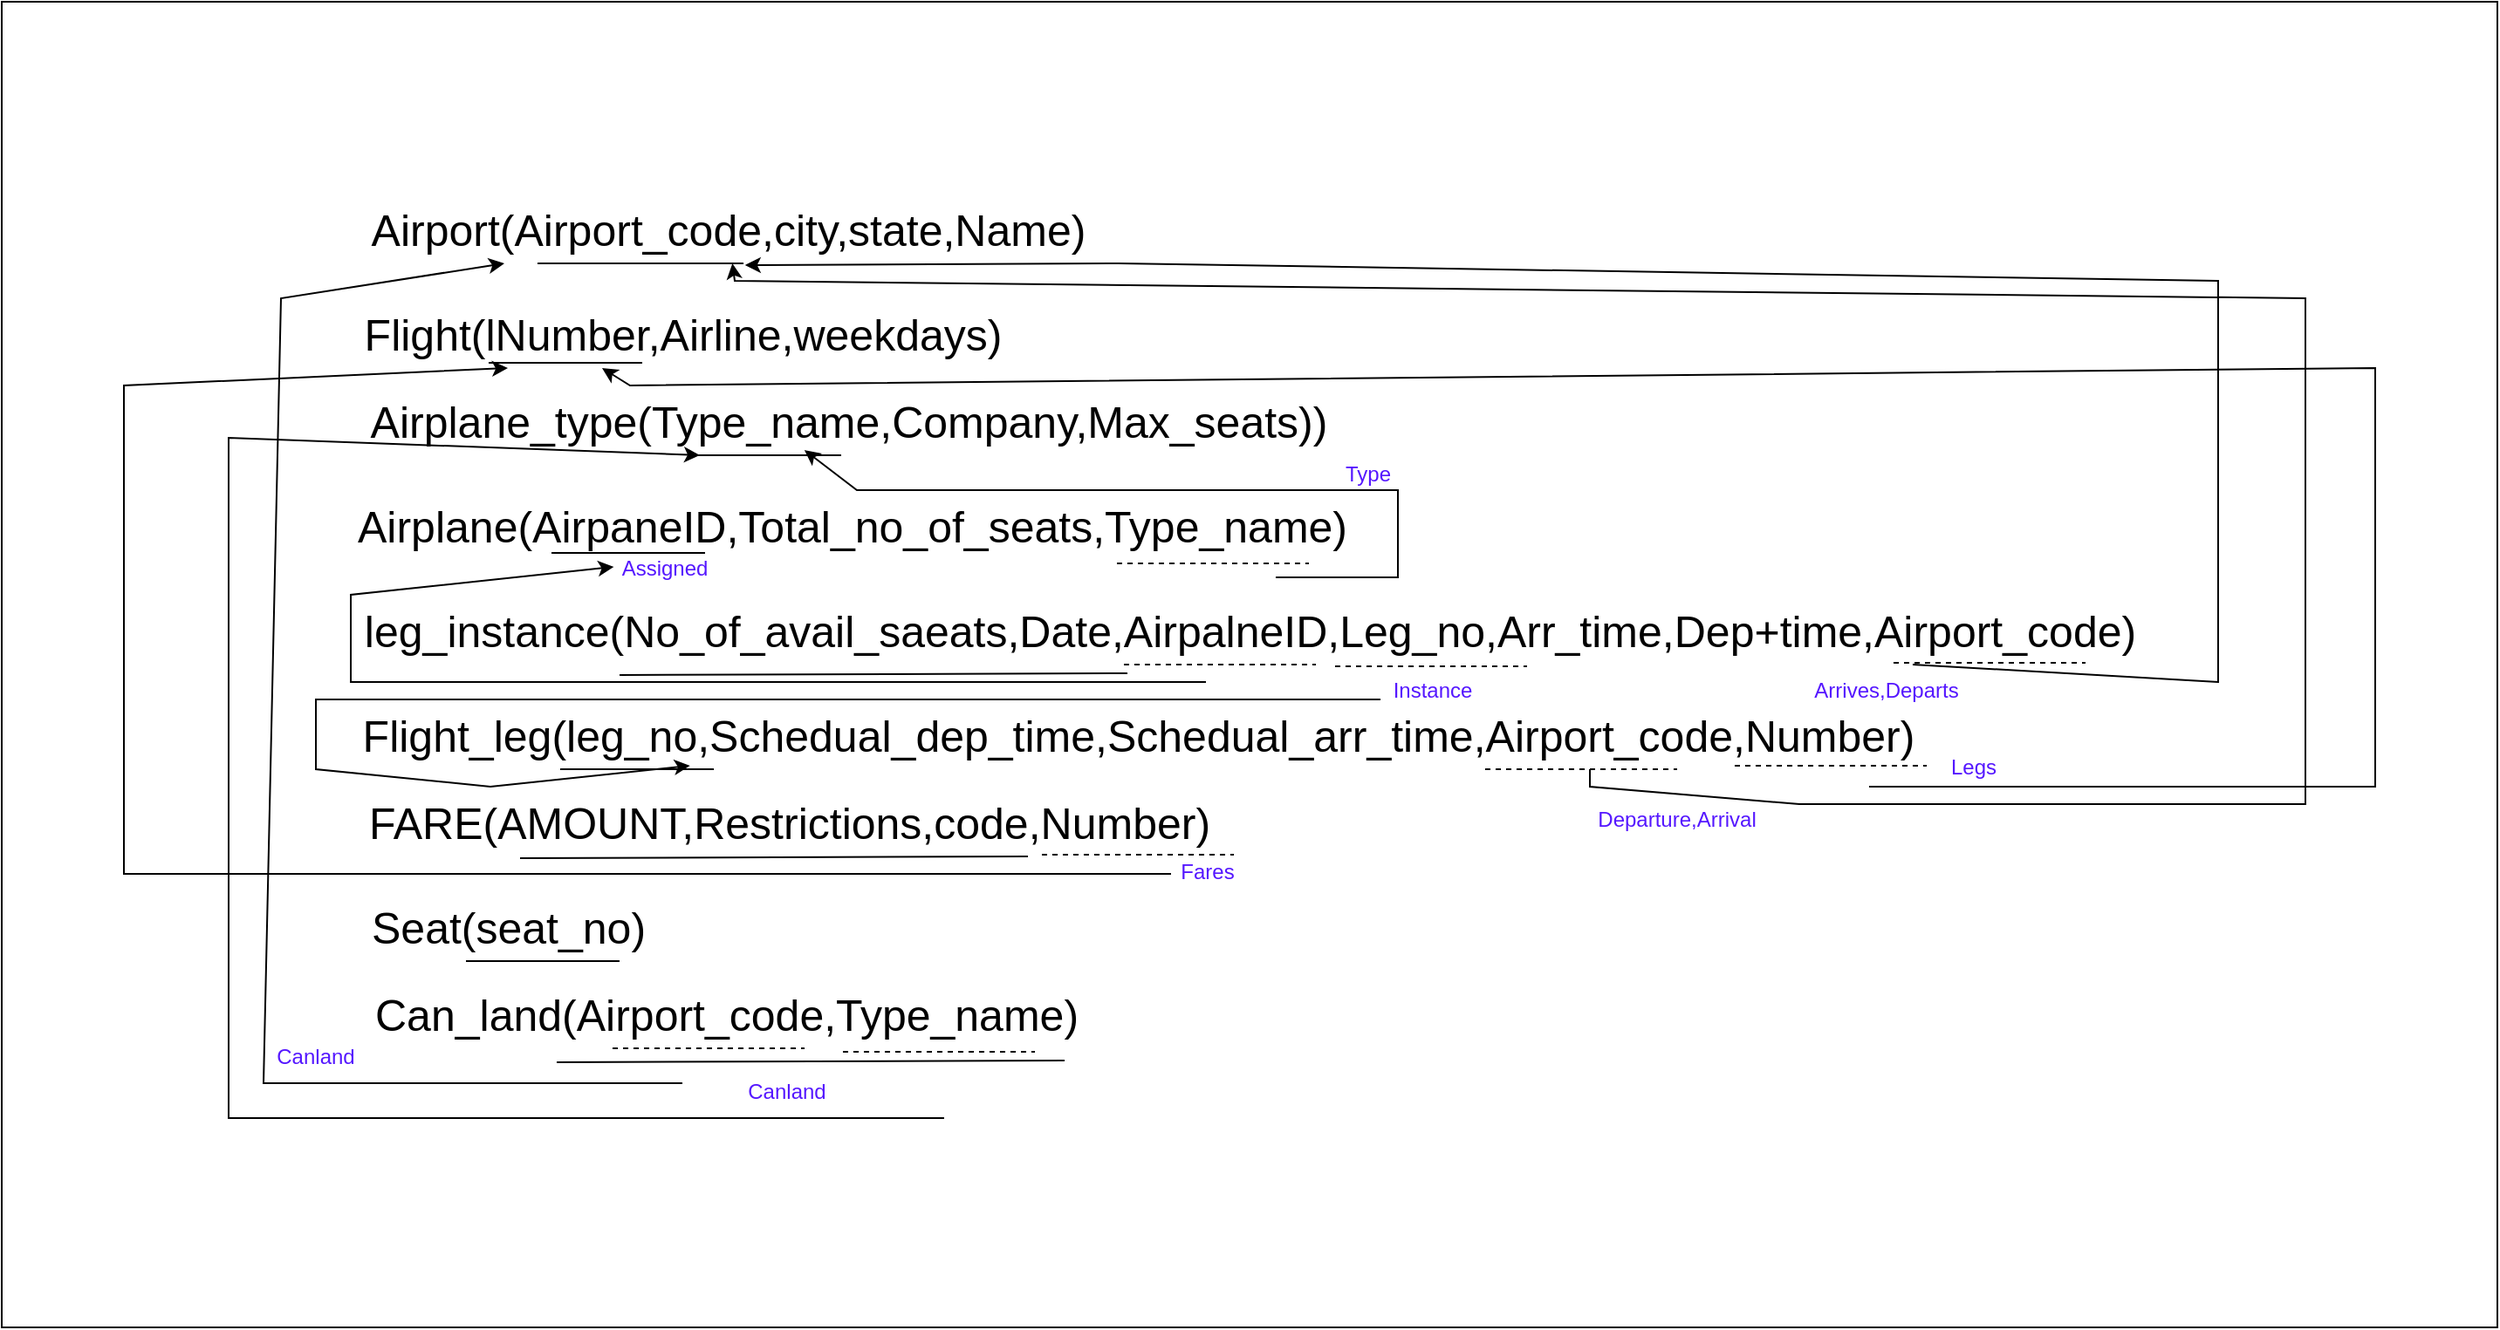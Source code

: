 <mxfile version="24.7.17">
  <diagram name="Page-1" id="PlHeshnkqyI9LTCzySUf">
    <mxGraphModel dx="2276" dy="781" grid="1" gridSize="10" guides="1" tooltips="1" connect="1" arrows="1" fold="1" page="1" pageScale="1" pageWidth="850" pageHeight="1100" math="0" shadow="0">
      <root>
        <mxCell id="0" />
        <mxCell id="1" parent="0" />
        <mxCell id="cCdaDrkrxBN9BAhdTQBS-9" value="" style="rounded=0;whiteSpace=wrap;html=1;" parent="1" vertex="1">
          <mxGeometry x="-600" y="160" width="1430" height="760" as="geometry" />
        </mxCell>
        <mxCell id="cCdaDrkrxBN9BAhdTQBS-2" value="Flight_leg(leg_no,Schedual_dep_time,Schedual_arr_time,Airport_code,Number)" style="text;html=1;align=center;verticalAlign=middle;resizable=0;points=[];autosize=1;strokeColor=none;fillColor=none;fontSize=25;" parent="1" vertex="1">
          <mxGeometry x="-404" y="560" width="910" height="40" as="geometry" />
        </mxCell>
        <mxCell id="cCdaDrkrxBN9BAhdTQBS-3" value="Flight(lNumber,Airline,weekdays)" style="text;html=1;align=center;verticalAlign=middle;resizable=0;points=[];autosize=1;strokeColor=none;fillColor=none;fontSize=25;" parent="1" vertex="1">
          <mxGeometry x="-405" y="330" width="390" height="40" as="geometry" />
        </mxCell>
        <mxCell id="cCdaDrkrxBN9BAhdTQBS-4" value="FARE(AMOUNT,Restrictions,code,Number)" style="text;html=1;align=center;verticalAlign=middle;resizable=0;points=[];autosize=1;strokeColor=none;fillColor=none;fontSize=25;" parent="1" vertex="1">
          <mxGeometry x="-404" y="610" width="510" height="40" as="geometry" />
        </mxCell>
        <mxCell id="cCdaDrkrxBN9BAhdTQBS-5" value="Airplane_type(Type_name,Company,Max_seats))" style="text;html=1;align=center;verticalAlign=middle;resizable=0;points=[];autosize=1;strokeColor=none;fillColor=none;fontSize=25;" parent="1" vertex="1">
          <mxGeometry x="-400" y="380" width="570" height="40" as="geometry" />
        </mxCell>
        <mxCell id="cCdaDrkrxBN9BAhdTQBS-6" value="Airplane(AirpaneID,Total_no_of_seats,Type_name)" style="text;html=1;align=center;verticalAlign=middle;resizable=0;points=[];autosize=1;strokeColor=none;fillColor=none;fontSize=25;" parent="1" vertex="1">
          <mxGeometry x="-408" y="440" width="590" height="40" as="geometry" />
        </mxCell>
        <mxCell id="cCdaDrkrxBN9BAhdTQBS-7" value="leg_instance(No_of_avail_saeats,Date,AirpalneID,Leg_no,Arr_time,Dep+time,Airport_code)" style="text;html=1;align=center;verticalAlign=middle;resizable=0;points=[];autosize=1;strokeColor=none;fillColor=none;fontSize=25;" parent="1" vertex="1">
          <mxGeometry x="-405" y="500" width="1040" height="40" as="geometry" />
        </mxCell>
        <mxCell id="cCdaDrkrxBN9BAhdTQBS-10" value="Seat(seat_no)" style="text;html=1;align=center;verticalAlign=middle;resizable=0;points=[];autosize=1;strokeColor=none;fillColor=none;fontSize=25;" parent="1" vertex="1">
          <mxGeometry x="-400" y="670" width="180" height="40" as="geometry" />
        </mxCell>
        <mxCell id="cCdaDrkrxBN9BAhdTQBS-11" value="Airport(Airport_code,city,state,Name)" style="text;html=1;align=center;verticalAlign=middle;resizable=0;points=[];autosize=1;strokeColor=none;fillColor=none;fontSize=25;" parent="1" vertex="1">
          <mxGeometry x="-399" y="270" width="430" height="40" as="geometry" />
        </mxCell>
        <mxCell id="cCdaDrkrxBN9BAhdTQBS-12" value="" style="endArrow=none;html=1;rounded=0;" parent="1" edge="1">
          <mxGeometry width="50" height="50" relative="1" as="geometry">
            <mxPoint x="-175" y="310" as="sourcePoint" />
            <mxPoint x="-293" y="310.002" as="targetPoint" />
          </mxGeometry>
        </mxCell>
        <mxCell id="cCdaDrkrxBN9BAhdTQBS-13" value="" style="endArrow=none;html=1;rounded=0;" parent="1" edge="1">
          <mxGeometry width="50" height="50" relative="1" as="geometry">
            <mxPoint x="-233" y="367" as="sourcePoint" />
            <mxPoint x="-321" y="367.002" as="targetPoint" />
          </mxGeometry>
        </mxCell>
        <mxCell id="cCdaDrkrxBN9BAhdTQBS-14" value="" style="endArrow=none;html=1;rounded=0;" parent="1" edge="1">
          <mxGeometry width="50" height="50" relative="1" as="geometry">
            <mxPoint x="-119" y="420" as="sourcePoint" />
            <mxPoint x="-207" y="420.002" as="targetPoint" />
          </mxGeometry>
        </mxCell>
        <mxCell id="cCdaDrkrxBN9BAhdTQBS-15" value="" style="endArrow=none;html=1;rounded=0;" parent="1" edge="1">
          <mxGeometry width="50" height="50" relative="1" as="geometry">
            <mxPoint x="-197" y="476" as="sourcePoint" />
            <mxPoint x="-285" y="476.002" as="targetPoint" />
          </mxGeometry>
        </mxCell>
        <mxCell id="cCdaDrkrxBN9BAhdTQBS-16" value="" style="endArrow=none;html=1;rounded=0;" parent="1" edge="1">
          <mxGeometry width="50" height="50" relative="1" as="geometry">
            <mxPoint x="-246" y="546" as="sourcePoint" />
            <mxPoint x="45" y="545.002" as="targetPoint" />
          </mxGeometry>
        </mxCell>
        <mxCell id="cCdaDrkrxBN9BAhdTQBS-17" value="" style="endArrow=none;html=1;rounded=0;" parent="1" edge="1">
          <mxGeometry width="50" height="50" relative="1" as="geometry">
            <mxPoint x="-303" y="651" as="sourcePoint" />
            <mxPoint x="-12" y="650.002" as="targetPoint" />
          </mxGeometry>
        </mxCell>
        <mxCell id="cCdaDrkrxBN9BAhdTQBS-18" value="" style="endArrow=none;html=1;rounded=0;" parent="1" edge="1">
          <mxGeometry width="50" height="50" relative="1" as="geometry">
            <mxPoint x="-192" y="600" as="sourcePoint" />
            <mxPoint x="-280" y="600.002" as="targetPoint" />
          </mxGeometry>
        </mxCell>
        <mxCell id="cCdaDrkrxBN9BAhdTQBS-19" value="" style="endArrow=none;html=1;rounded=0;" parent="1" edge="1">
          <mxGeometry width="50" height="50" relative="1" as="geometry">
            <mxPoint x="-246" y="710" as="sourcePoint" />
            <mxPoint x="-334" y="710.002" as="targetPoint" />
          </mxGeometry>
        </mxCell>
        <mxCell id="2ty1knG1eM7zC8Bu9mtG-1" value="Can_land(Airport_code,Type_name)" style="text;html=1;align=center;verticalAlign=middle;resizable=0;points=[];autosize=1;strokeColor=none;fillColor=none;fontSize=25;" vertex="1" parent="1">
          <mxGeometry x="-400" y="720" width="430" height="40" as="geometry" />
        </mxCell>
        <mxCell id="2ty1knG1eM7zC8Bu9mtG-2" value="" style="endArrow=none;dashed=1;html=1;rounded=0;" edge="1" parent="1">
          <mxGeometry width="50" height="50" relative="1" as="geometry">
            <mxPoint x="-250" y="760" as="sourcePoint" />
            <mxPoint x="-140" y="760" as="targetPoint" />
          </mxGeometry>
        </mxCell>
        <mxCell id="2ty1knG1eM7zC8Bu9mtG-3" value="" style="endArrow=none;dashed=1;html=1;rounded=0;" edge="1" parent="1">
          <mxGeometry width="50" height="50" relative="1" as="geometry">
            <mxPoint x="-118" y="762" as="sourcePoint" />
            <mxPoint x="-8" y="762" as="targetPoint" />
          </mxGeometry>
        </mxCell>
        <mxCell id="2ty1knG1eM7zC8Bu9mtG-4" value="" style="endArrow=none;html=1;rounded=0;" edge="1" parent="1">
          <mxGeometry width="50" height="50" relative="1" as="geometry">
            <mxPoint x="-282" y="768" as="sourcePoint" />
            <mxPoint x="9" y="767.002" as="targetPoint" />
          </mxGeometry>
        </mxCell>
        <mxCell id="2ty1knG1eM7zC8Bu9mtG-8" value="" style="endArrow=none;dashed=1;html=1;rounded=0;" edge="1" parent="1">
          <mxGeometry width="50" height="50" relative="1" as="geometry">
            <mxPoint x="250" y="600" as="sourcePoint" />
            <mxPoint x="360" y="600" as="targetPoint" />
          </mxGeometry>
        </mxCell>
        <mxCell id="2ty1knG1eM7zC8Bu9mtG-10" value="" style="endArrow=classic;html=1;rounded=0;" edge="1" parent="1" target="cCdaDrkrxBN9BAhdTQBS-11">
          <mxGeometry width="50" height="50" relative="1" as="geometry">
            <mxPoint x="310" y="600" as="sourcePoint" />
            <mxPoint x="730" y="470" as="targetPoint" />
            <Array as="points">
              <mxPoint x="310" y="610" />
              <mxPoint x="430" y="620" />
              <mxPoint x="720" y="620" />
              <mxPoint x="720" y="330" />
              <mxPoint x="-180" y="320" />
            </Array>
          </mxGeometry>
        </mxCell>
        <mxCell id="2ty1knG1eM7zC8Bu9mtG-11" value="&lt;font color=&quot;#5517ff&quot;&gt;Departure,Arrival&lt;/font&gt;" style="text;html=1;align=center;verticalAlign=middle;whiteSpace=wrap;rounded=0;" vertex="1" parent="1">
          <mxGeometry x="330" y="614" width="60" height="30" as="geometry" />
        </mxCell>
        <mxCell id="2ty1knG1eM7zC8Bu9mtG-14" value="" style="endArrow=classic;html=1;rounded=0;" edge="1" parent="1" target="cCdaDrkrxBN9BAhdTQBS-11">
          <mxGeometry width="50" height="50" relative="1" as="geometry">
            <mxPoint x="-210" y="780" as="sourcePoint" />
            <mxPoint x="-270" y="310" as="targetPoint" />
            <Array as="points">
              <mxPoint x="-450" y="780" />
              <mxPoint x="-440" y="330" />
            </Array>
          </mxGeometry>
        </mxCell>
        <mxCell id="2ty1knG1eM7zC8Bu9mtG-15" value="&lt;font color=&quot;#5517ff&quot;&gt;Canland&lt;/font&gt;" style="text;html=1;align=center;verticalAlign=middle;whiteSpace=wrap;rounded=0;" vertex="1" parent="1">
          <mxGeometry x="-450" y="750" width="60" height="30" as="geometry" />
        </mxCell>
        <mxCell id="2ty1knG1eM7zC8Bu9mtG-16" value="" style="endArrow=classic;html=1;rounded=0;" edge="1" parent="1">
          <mxGeometry width="50" height="50" relative="1" as="geometry">
            <mxPoint x="-60" y="800" as="sourcePoint" />
            <mxPoint x="-200" y="420" as="targetPoint" />
            <Array as="points">
              <mxPoint x="-470" y="800" />
              <mxPoint x="-470" y="410" />
            </Array>
          </mxGeometry>
        </mxCell>
        <mxCell id="2ty1knG1eM7zC8Bu9mtG-20" value="&lt;font color=&quot;#5517ff&quot;&gt;Canland&lt;/font&gt;" style="text;html=1;align=center;verticalAlign=middle;whiteSpace=wrap;rounded=0;" vertex="1" parent="1">
          <mxGeometry x="-180" y="770" width="60" height="30" as="geometry" />
        </mxCell>
        <mxCell id="2ty1knG1eM7zC8Bu9mtG-21" value="" style="endArrow=none;dashed=1;html=1;rounded=0;" edge="1" parent="1">
          <mxGeometry width="50" height="50" relative="1" as="geometry">
            <mxPoint x="39" y="482" as="sourcePoint" />
            <mxPoint x="149" y="482" as="targetPoint" />
          </mxGeometry>
        </mxCell>
        <mxCell id="2ty1knG1eM7zC8Bu9mtG-22" value="" style="endArrow=classic;html=1;rounded=0;entryX=0.456;entryY=0.925;entryDx=0;entryDy=0;entryPerimeter=0;" edge="1" parent="1" target="cCdaDrkrxBN9BAhdTQBS-5">
          <mxGeometry width="50" height="50" relative="1" as="geometry">
            <mxPoint x="130" y="490" as="sourcePoint" />
            <mxPoint x="230" y="510" as="targetPoint" />
            <Array as="points">
              <mxPoint x="200" y="490" />
              <mxPoint x="200" y="440" />
              <mxPoint x="-110" y="440" />
            </Array>
          </mxGeometry>
        </mxCell>
        <mxCell id="2ty1knG1eM7zC8Bu9mtG-23" value="&lt;font color=&quot;#5517ff&quot;&gt;Type&lt;/font&gt;" style="text;html=1;align=center;verticalAlign=middle;whiteSpace=wrap;rounded=0;" vertex="1" parent="1">
          <mxGeometry x="153" y="416" width="60" height="30" as="geometry" />
        </mxCell>
        <mxCell id="2ty1knG1eM7zC8Bu9mtG-24" value="" style="endArrow=none;dashed=1;html=1;rounded=0;" edge="1" parent="1">
          <mxGeometry width="50" height="50" relative="1" as="geometry">
            <mxPoint x="43" y="540" as="sourcePoint" />
            <mxPoint x="153" y="540" as="targetPoint" />
          </mxGeometry>
        </mxCell>
        <mxCell id="2ty1knG1eM7zC8Bu9mtG-25" value="" style="endArrow=classic;html=1;rounded=0;entryX=0.269;entryY=1.1;entryDx=0;entryDy=0;entryPerimeter=0;" edge="1" parent="1" target="cCdaDrkrxBN9BAhdTQBS-6">
          <mxGeometry width="50" height="50" relative="1" as="geometry">
            <mxPoint x="90" y="550" as="sourcePoint" />
            <mxPoint x="-60" y="420" as="targetPoint" />
            <Array as="points">
              <mxPoint x="-400" y="550" />
              <mxPoint x="-400" y="500" />
            </Array>
          </mxGeometry>
        </mxCell>
        <mxCell id="2ty1knG1eM7zC8Bu9mtG-26" value="&lt;font color=&quot;#5517ff&quot;&gt;Assigned&lt;/font&gt;" style="text;html=1;align=center;verticalAlign=middle;whiteSpace=wrap;rounded=0;" vertex="1" parent="1">
          <mxGeometry x="-250" y="470" width="60" height="30" as="geometry" />
        </mxCell>
        <mxCell id="2ty1knG1eM7zC8Bu9mtG-29" value="" style="endArrow=none;dashed=1;html=1;rounded=0;" edge="1" parent="1">
          <mxGeometry width="50" height="50" relative="1" as="geometry">
            <mxPoint x="164" y="541" as="sourcePoint" />
            <mxPoint x="274" y="541" as="targetPoint" />
          </mxGeometry>
        </mxCell>
        <mxCell id="2ty1knG1eM7zC8Bu9mtG-30" value="" style="endArrow=classic;html=1;rounded=0;entryX=0.218;entryY=0.95;entryDx=0;entryDy=0;entryPerimeter=0;" edge="1" parent="1" target="cCdaDrkrxBN9BAhdTQBS-2">
          <mxGeometry width="50" height="50" relative="1" as="geometry">
            <mxPoint x="190" y="560" as="sourcePoint" />
            <mxPoint x="110" y="740" as="targetPoint" />
            <Array as="points">
              <mxPoint x="70" y="560" />
              <mxPoint x="-260" y="560" />
              <mxPoint x="-420" y="560" />
              <mxPoint x="-420" y="600" />
              <mxPoint x="-320" y="610" />
            </Array>
          </mxGeometry>
        </mxCell>
        <mxCell id="2ty1knG1eM7zC8Bu9mtG-31" value="&lt;font color=&quot;#5517ff&quot;&gt;Instance&lt;/font&gt;" style="text;html=1;align=center;verticalAlign=middle;whiteSpace=wrap;rounded=0;" vertex="1" parent="1">
          <mxGeometry x="190" y="540" width="60" height="30" as="geometry" />
        </mxCell>
        <mxCell id="2ty1knG1eM7zC8Bu9mtG-32" value="" style="endArrow=none;dashed=1;html=1;rounded=0;" edge="1" parent="1">
          <mxGeometry width="50" height="50" relative="1" as="geometry">
            <mxPoint x="484" y="539" as="sourcePoint" />
            <mxPoint x="594" y="539" as="targetPoint" />
          </mxGeometry>
        </mxCell>
        <mxCell id="2ty1knG1eM7zC8Bu9mtG-33" value="" style="endArrow=classic;html=1;rounded=0;entryX=0.523;entryY=1.025;entryDx=0;entryDy=0;entryPerimeter=0;exitX=0.75;exitY=0;exitDx=0;exitDy=0;" edge="1" parent="1" source="2ty1knG1eM7zC8Bu9mtG-35" target="cCdaDrkrxBN9BAhdTQBS-11">
          <mxGeometry width="50" height="50" relative="1" as="geometry">
            <mxPoint x="410" y="550" as="sourcePoint" />
            <mxPoint x="520" y="340" as="targetPoint" />
            <Array as="points">
              <mxPoint x="670" y="550" />
              <mxPoint x="670" y="320" />
              <mxPoint x="40" y="310" />
            </Array>
          </mxGeometry>
        </mxCell>
        <mxCell id="2ty1knG1eM7zC8Bu9mtG-35" value="&lt;font color=&quot;#5517ff&quot;&gt;Arrives,Departs&lt;/font&gt;" style="text;html=1;align=center;verticalAlign=middle;whiteSpace=wrap;rounded=0;" vertex="1" parent="1">
          <mxGeometry x="450" y="540" width="60" height="30" as="geometry" />
        </mxCell>
        <mxCell id="2ty1knG1eM7zC8Bu9mtG-36" value="" style="endArrow=none;dashed=1;html=1;rounded=0;" edge="1" parent="1">
          <mxGeometry width="50" height="50" relative="1" as="geometry">
            <mxPoint x="-4" y="649" as="sourcePoint" />
            <mxPoint x="106" y="649" as="targetPoint" />
          </mxGeometry>
        </mxCell>
        <mxCell id="2ty1knG1eM7zC8Bu9mtG-37" value="" style="endArrow=classic;html=1;rounded=0;" edge="1" parent="1">
          <mxGeometry width="50" height="50" relative="1" as="geometry">
            <mxPoint x="70" y="660" as="sourcePoint" />
            <mxPoint x="-310" y="370" as="targetPoint" />
            <Array as="points">
              <mxPoint x="-530" y="660" />
              <mxPoint x="-530" y="380" />
            </Array>
          </mxGeometry>
        </mxCell>
        <mxCell id="2ty1knG1eM7zC8Bu9mtG-38" value="&lt;font color=&quot;#5517ff&quot;&gt;Fares&lt;/font&gt;" style="text;html=1;align=center;verticalAlign=middle;whiteSpace=wrap;rounded=0;" vertex="1" parent="1">
          <mxGeometry x="61" y="644" width="60" height="30" as="geometry" />
        </mxCell>
        <mxCell id="2ty1knG1eM7zC8Bu9mtG-39" value="" style="endArrow=none;dashed=1;html=1;rounded=0;" edge="1" parent="1">
          <mxGeometry width="50" height="50" relative="1" as="geometry">
            <mxPoint x="393" y="598" as="sourcePoint" />
            <mxPoint x="503" y="598" as="targetPoint" />
          </mxGeometry>
        </mxCell>
        <mxCell id="2ty1knG1eM7zC8Bu9mtG-40" value="&lt;font color=&quot;#5517ff&quot;&gt;Legs&lt;/font&gt;" style="text;html=1;align=center;verticalAlign=middle;whiteSpace=wrap;rounded=0;" vertex="1" parent="1">
          <mxGeometry x="500" y="584" width="60" height="30" as="geometry" />
        </mxCell>
        <mxCell id="2ty1knG1eM7zC8Bu9mtG-41" value="" style="endArrow=classic;html=1;rounded=0;entryX=0.382;entryY=1;entryDx=0;entryDy=0;entryPerimeter=0;" edge="1" parent="1" target="cCdaDrkrxBN9BAhdTQBS-3">
          <mxGeometry width="50" height="50" relative="1" as="geometry">
            <mxPoint x="470" y="610" as="sourcePoint" />
            <mxPoint x="530" y="480" as="targetPoint" />
            <Array as="points">
              <mxPoint x="760" y="610" />
              <mxPoint x="760" y="370" />
              <mxPoint x="-240" y="380" />
            </Array>
          </mxGeometry>
        </mxCell>
      </root>
    </mxGraphModel>
  </diagram>
</mxfile>
